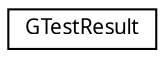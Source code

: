 digraph "Иерархия классов. Графический вид."
{
 // INTERACTIVE_SVG=YES
  edge [fontname="Verdana",fontsize="10",labelfontname="Verdana",labelfontsize="10"];
  node [fontname="Verdana",fontsize="10",shape=record];
  rankdir="LR";
  Node1 [label="GTestResult",height=0.2,width=0.4,color="black", fillcolor="white", style="filled",URL="$a00091.html",tooltip="Класс, формирующий отчет с результатами тестирования. "];
}

